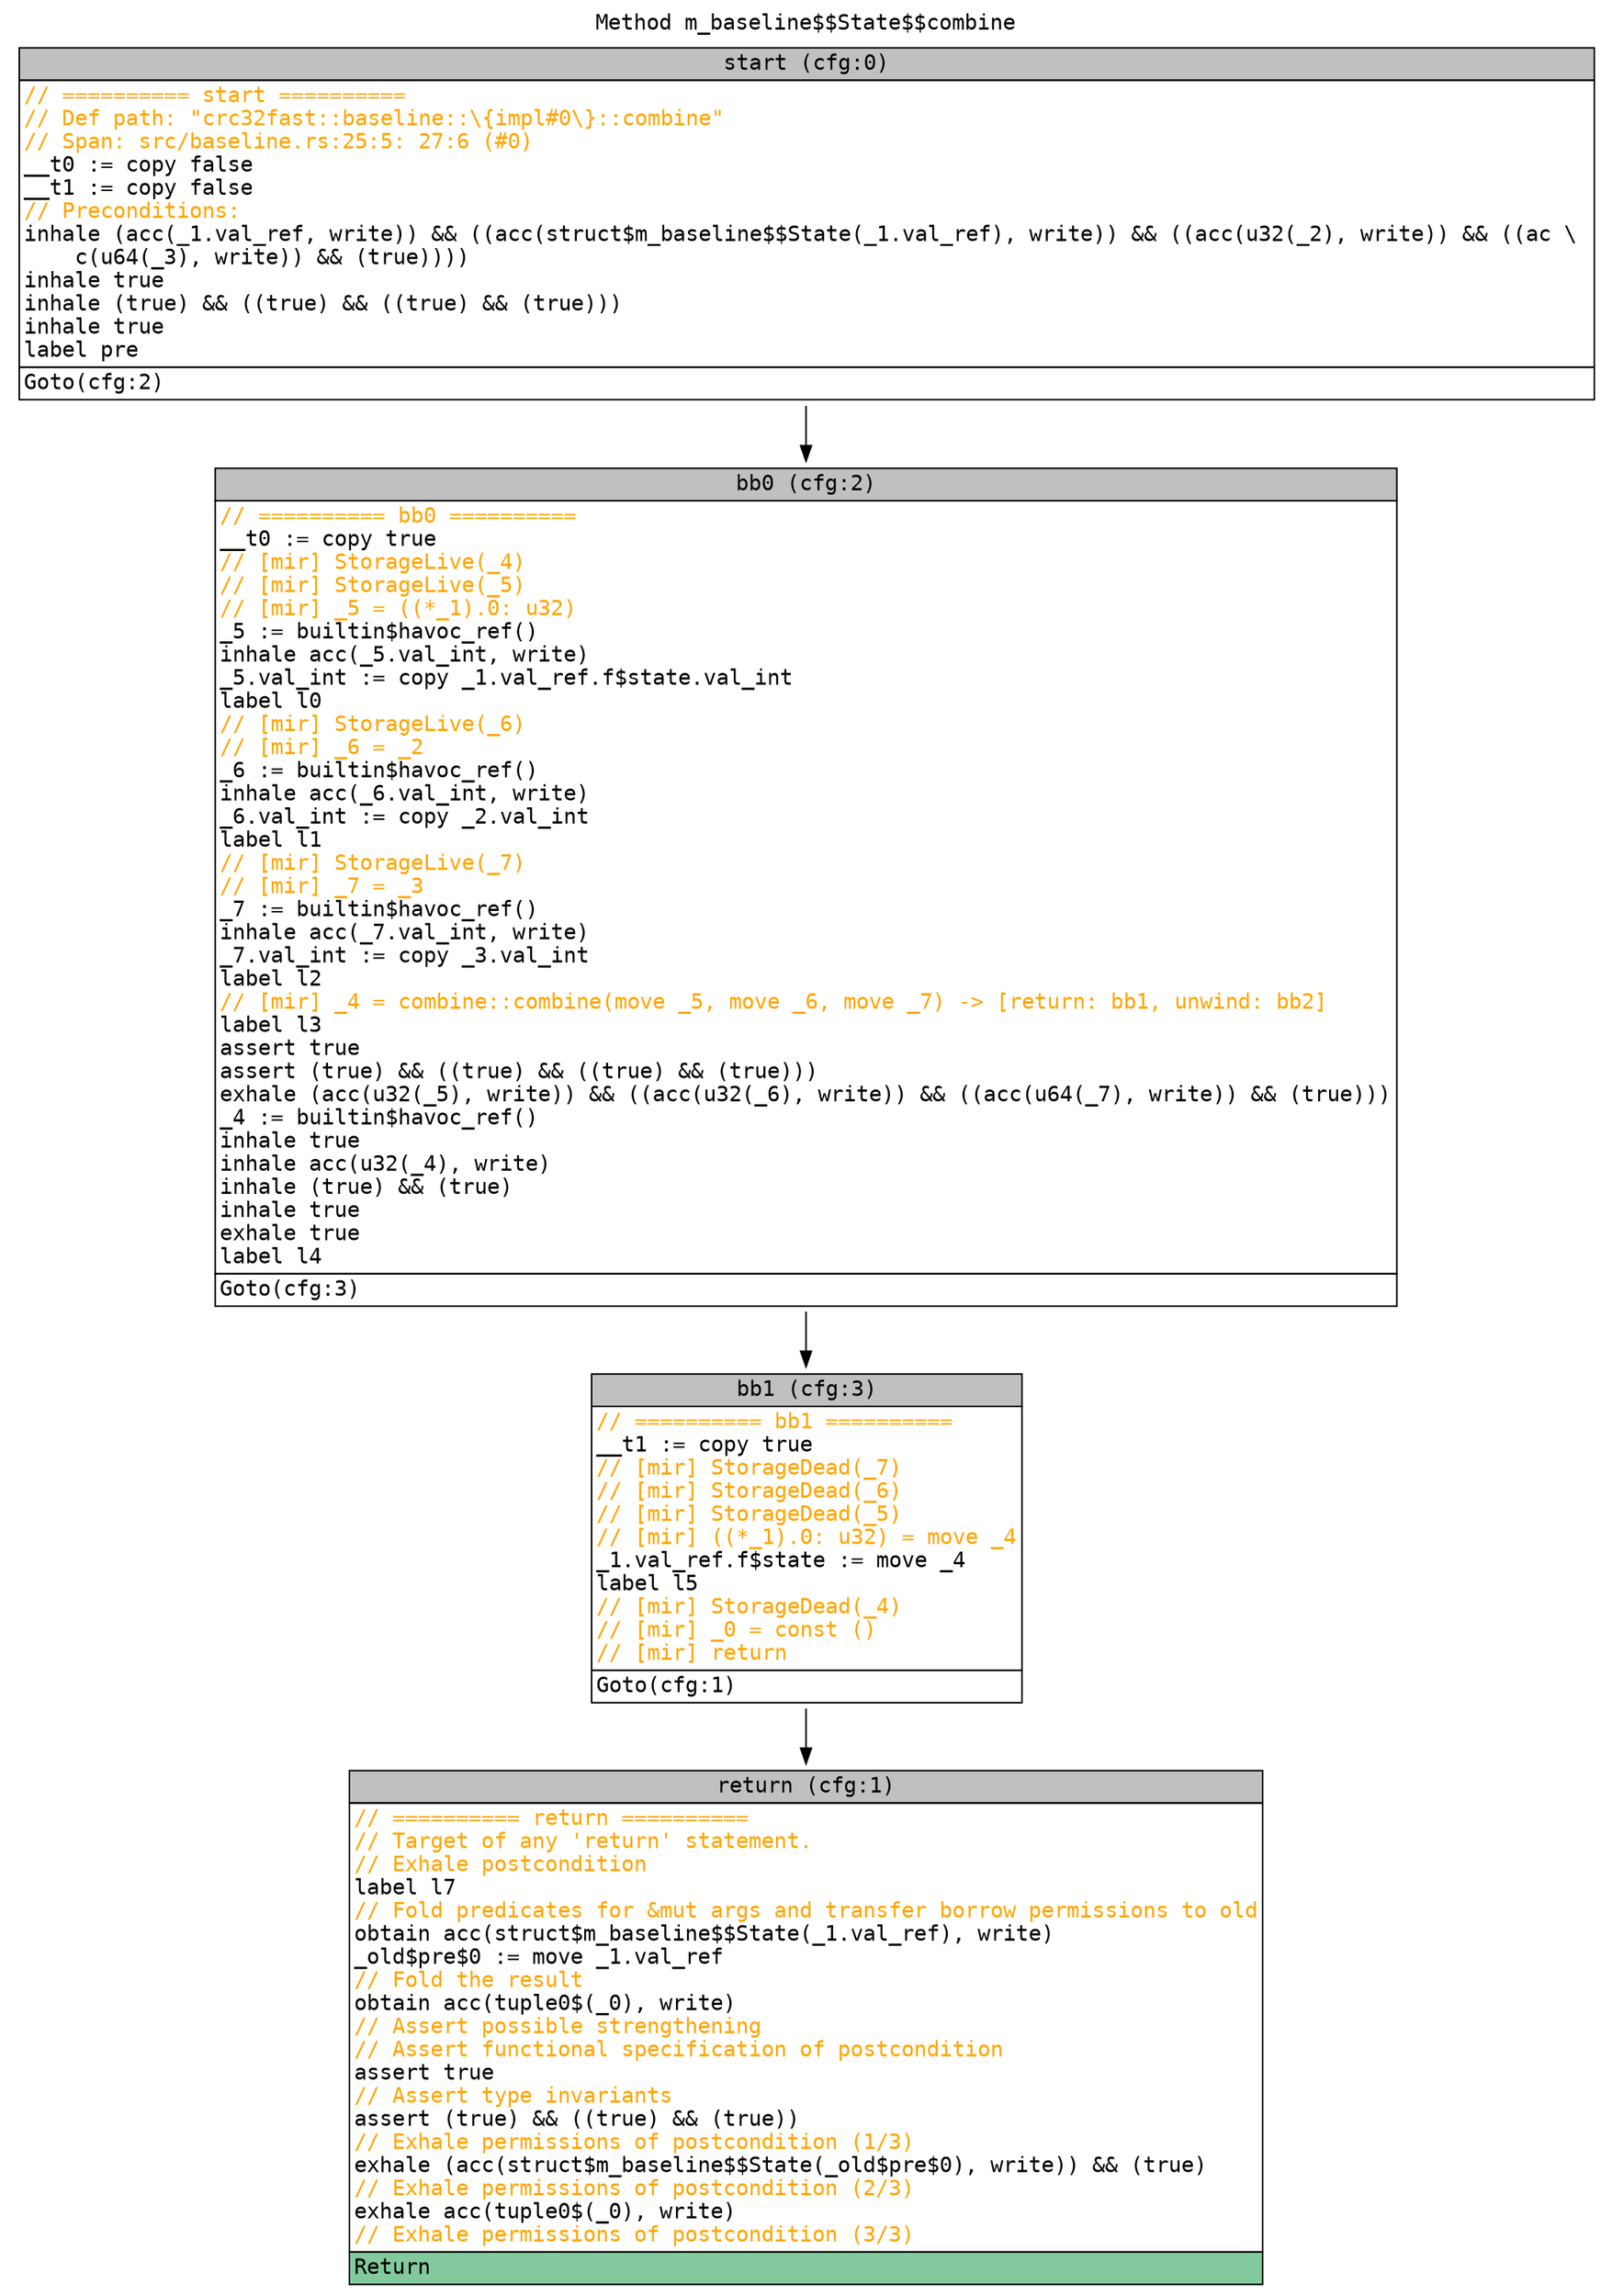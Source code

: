 digraph CFG {
graph [fontname=monospace];
node [fontname=monospace];
edge [fontname=monospace];
labelloc="t";
label="Method m_baseline$$State$$combine";
"block_start" [shape=none,label=<<table border="0" cellborder="1" cellspacing="0"><tr><td bgcolor="gray" align="center">start (cfg:0)</td></tr><tr><td align="left" balign="left"><font color="orange">// ========== start ==========</font><br/><font color="orange">// Def path: "crc32fast::baseline::\{impl#0\}::combine"</font><br/><font color="orange">// Span: src/baseline.rs:25:5: 27:6 (#0)</font><br/>__t0 := copy false<br/>__t1 := copy false<br/><font color="orange">// Preconditions:</font><br/>inhale (acc(_1.val_ref, write)) &amp;&amp; ((acc(struct$m_baseline$$State(_1.val_ref), write)) &amp;&amp; ((acc(u32(_2), write)) &amp;&amp; ((ac \ <br/>    c(u64(_3), write)) &amp;&amp; (true))))<br/>inhale true<br/>inhale (true) &amp;&amp; ((true) &amp;&amp; ((true) &amp;&amp; (true)))<br/>inhale true<br/>label pre</td></tr><tr><td align="left">Goto(cfg:2)<br/></td></tr></table>>];
"block_return" [shape=none,label=<<table border="0" cellborder="1" cellspacing="0"><tr><td bgcolor="gray" align="center">return (cfg:1)</td></tr><tr><td align="left" balign="left"><font color="orange">// ========== return ==========</font><br/><font color="orange">// Target of any 'return' statement.</font><br/><font color="orange">// Exhale postcondition</font><br/>label l7<br/><font color="orange">// Fold predicates for &amp;mut args and transfer borrow permissions to old</font><br/>obtain acc(struct$m_baseline$$State(_1.val_ref), write)<br/>_old$pre$0 := move _1.val_ref<br/><font color="orange">// Fold the result</font><br/>obtain acc(tuple0$(_0), write)<br/><font color="orange">// Assert possible strengthening</font><br/><font color="orange">// Assert functional specification of postcondition</font><br/>assert true<br/><font color="orange">// Assert type invariants</font><br/>assert (true) &amp;&amp; ((true) &amp;&amp; (true))<br/><font color="orange">// Exhale permissions of postcondition (1/3)</font><br/>exhale (acc(struct$m_baseline$$State(_old$pre$0), write)) &amp;&amp; (true)<br/><font color="orange">// Exhale permissions of postcondition (2/3)</font><br/>exhale acc(tuple0$(_0), write)<br/><font color="orange">// Exhale permissions of postcondition (3/3)</font></td></tr><tr><td align="left" bgcolor="#82CA9D">Return<br/></td></tr></table>>];
"block_bb0" [shape=none,label=<<table border="0" cellborder="1" cellspacing="0"><tr><td bgcolor="gray" align="center">bb0 (cfg:2)</td></tr><tr><td align="left" balign="left"><font color="orange">// ========== bb0 ==========</font><br/>__t0 := copy true<br/><font color="orange">// [mir] StorageLive(_4)</font><br/><font color="orange">// [mir] StorageLive(_5)</font><br/><font color="orange">// [mir] _5 = ((*_1).0: u32)</font><br/>_5 := builtin$havoc_ref()<br/>inhale acc(_5.val_int, write)<br/>_5.val_int := copy _1.val_ref.f$state.val_int<br/>label l0<br/><font color="orange">// [mir] StorageLive(_6)</font><br/><font color="orange">// [mir] _6 = _2</font><br/>_6 := builtin$havoc_ref()<br/>inhale acc(_6.val_int, write)<br/>_6.val_int := copy _2.val_int<br/>label l1<br/><font color="orange">// [mir] StorageLive(_7)</font><br/><font color="orange">// [mir] _7 = _3</font><br/>_7 := builtin$havoc_ref()<br/>inhale acc(_7.val_int, write)<br/>_7.val_int := copy _3.val_int<br/>label l2<br/><font color="orange">// [mir] _4 = combine::combine(move _5, move _6, move _7) -&gt; [return: bb1, unwind: bb2]</font><br/>label l3<br/>assert true<br/>assert (true) &amp;&amp; ((true) &amp;&amp; ((true) &amp;&amp; (true)))<br/>exhale (acc(u32(_5), write)) &amp;&amp; ((acc(u32(_6), write)) &amp;&amp; ((acc(u64(_7), write)) &amp;&amp; (true)))<br/>_4 := builtin$havoc_ref()<br/>inhale true<br/>inhale acc(u32(_4), write)<br/>inhale (true) &amp;&amp; (true)<br/>inhale true<br/>exhale true<br/>label l4</td></tr><tr><td align="left">Goto(cfg:3)<br/></td></tr></table>>];
"block_bb1" [shape=none,label=<<table border="0" cellborder="1" cellspacing="0"><tr><td bgcolor="gray" align="center">bb1 (cfg:3)</td></tr><tr><td align="left" balign="left"><font color="orange">// ========== bb1 ==========</font><br/>__t1 := copy true<br/><font color="orange">// [mir] StorageDead(_7)</font><br/><font color="orange">// [mir] StorageDead(_6)</font><br/><font color="orange">// [mir] StorageDead(_5)</font><br/><font color="orange">// [mir] ((*_1).0: u32) = move _4</font><br/>_1.val_ref.f$state := move _4<br/>label l5<br/><font color="orange">// [mir] StorageDead(_4)</font><br/><font color="orange">// [mir] _0 = const ()</font><br/><font color="orange">// [mir] return</font></td></tr><tr><td align="left">Goto(cfg:1)<br/></td></tr></table>>];
"block_start" -> "block_bb0";
"block_bb0" -> "block_bb1";
"block_bb1" -> "block_return";
}
